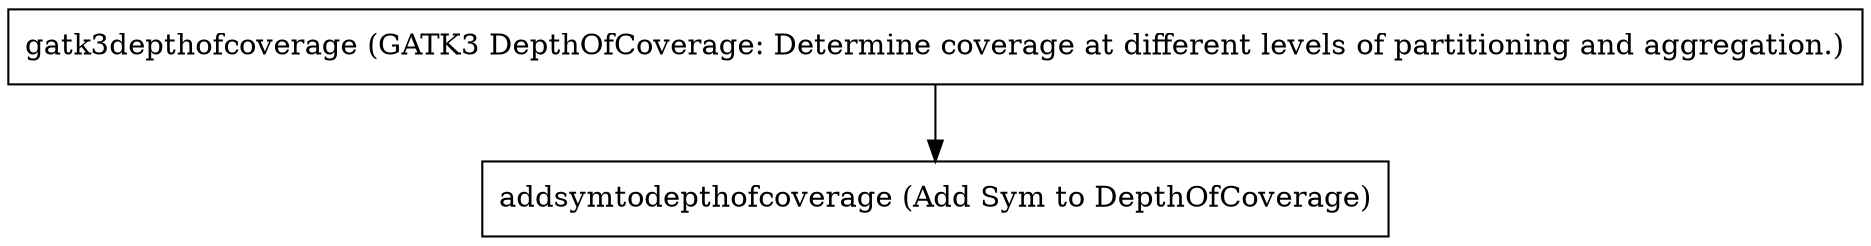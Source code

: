 // Annotate GATK3 DepthOfCoverage Workflow
digraph AnnotateDepthOfCoverage {
	node [shape=record]
	gatk3depthofcoverage [label="gatk3depthofcoverage (GATK3 DepthOfCoverage: Determine coverage at different levels of partitioning and aggregation.)"]
	addsymtodepthofcoverage [label="addsymtodepthofcoverage (Add Sym to DepthOfCoverage)"]
	gatk3depthofcoverage -> addsymtodepthofcoverage
}
